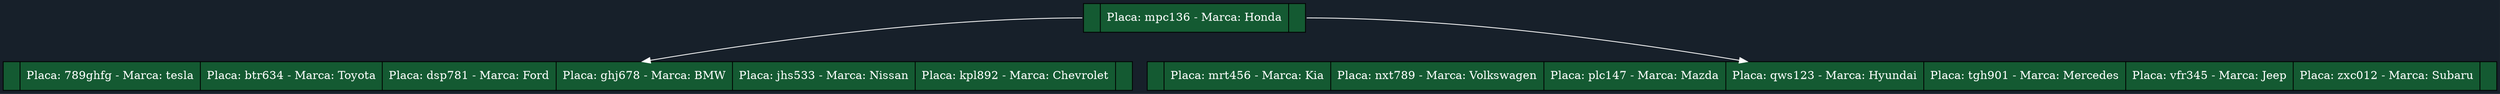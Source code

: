 digraph G {
bgcolor="#17202a";
node [shape=record, style=filled, fillcolor="#145a32", fontcolor="white"];
edge [color="white"];
nodo0 [label="<p0> |Placa: mpc136 - Marca: Honda| <p1>"];
nodo5 [label="<p0> |Placa: 789ghfg - Marca: tesla|Placa: btr634 - Marca: Toyota|Placa: dsp781 - Marca: Ford|Placa: ghj678 - Marca: BMW|Placa: jhs533 - Marca: Nissan|Placa: kpl892 - Marca: Chevrolet| <p6>"];
nodo0:p0 -> nodo5;
nodo7 [label="<p0> |Placa: mrt456 - Marca: Kia|Placa: nxt789 - Marca: Volkswagen|Placa: plc147 - Marca: Mazda|Placa: qws123 - Marca: Hyundai|Placa: tgh901 - Marca: Mercedes|Placa: vfr345 - Marca: Jeep|Placa: zxc012 - Marca: Subaru| <p7>"];
nodo0:p1 -> nodo7;
}